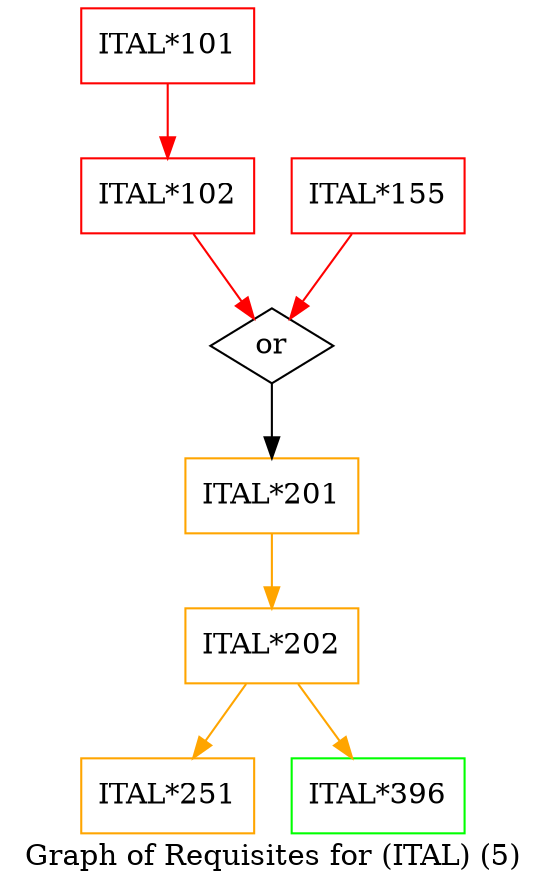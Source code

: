 strict digraph "" {
	graph [bb="0,0,254,419",
		label="Graph of Requisites for (ITAL) (5)",
		lheight=0.21,
		lp="127,11.5",
		lwidth=3.31
	];
	node [label="\N"];
	"ITAL*101"	[color=red,
		height=0.5,
		pos="76.5,401",
		shape=box,
		width=1.1528];
	"ITAL*102"	[color=red,
		height=0.5,
		pos="76.5,329",
		shape=box,
		width=1.1528];
	"ITAL*101" -> "ITAL*102"	[color=red,
		pos="e,76.5,347.1 76.5,382.7 76.5,374.98 76.5,365.71 76.5,357.11"];
	or314	[height=0.5,
		label=or,
		pos="126.5,257",
		shape=diamond,
		width=0.81703];
	"ITAL*102" -> or314	[color=red,
		pos="e,117.89,270.06 88.86,310.7 95.838,300.93 104.6,288.66 111.91,278.42"];
	"ITAL*201"	[color=orange,
		height=0.5,
		pos="126.5,185",
		shape=box,
		width=1.1528];
	or314 -> "ITAL*201"	[pos="e,126.5,203.1 126.5,238.7 126.5,230.98 126.5,221.71 126.5,213.11"];
	"ITAL*202"	[color=orange,
		height=0.5,
		pos="126.5,113",
		shape=box,
		width=1.1528];
	"ITAL*201" -> "ITAL*202"	[color=orange,
		pos="e,126.5,131.1 126.5,166.7 126.5,158.98 126.5,149.71 126.5,141.11"];
	"ITAL*155"	[color=red,
		height=0.5,
		pos="177.5,329",
		shape=box,
		width=1.1528];
	"ITAL*155" -> or314	[color=red,
		pos="e,135.29,270.06 164.89,310.7 157.78,300.93 148.84,288.66 141.38,278.42"];
	"ITAL*251"	[color=orange,
		height=0.5,
		pos="76.5,41",
		shape=box,
		width=1.1528];
	"ITAL*202" -> "ITAL*251"	[color=orange,
		pos="e,88.717,59.104 114.14,94.697 108.27,86.474 101.13,76.483 94.658,67.421"];
	"ITAL*396"	[color=green,
		height=0.5,
		pos="177.5,41",
		shape=box,
		width=1.1528];
	"ITAL*202" -> "ITAL*396"	[color=orange,
		pos="e,165.04,59.104 139.11,94.697 145.1,86.474 152.38,76.483 158.98,67.421"];
}
